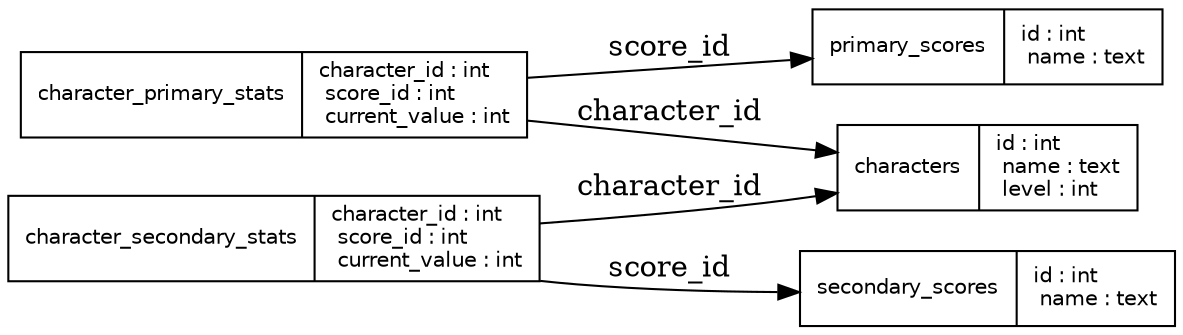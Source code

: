 
digraph G {
    rankdir=LR;
    node [shape=record, fontname=Helvetica, fontsize=10];

    characters [label="{ characters | id : int\l name : text\l level : int\l }"];
    primary_scores [label="{ primary_scores | id : int\l name : text\l }"];
    secondary_scores [label="{ secondary_scores | id : int\l name : text\l }"];
    character_primary_stats [label="{ character_primary_stats | character_id : int\l score_id : int\l current_value : int\l }"];
    character_secondary_stats [label="{ character_secondary_stats | character_id : int\l score_id : int\l current_value : int\l }"];

    character_primary_stats -> characters [label="character_id"];
    character_primary_stats -> primary_scores [label="score_id"];
    character_secondary_stats -> characters [label="character_id"];
    character_secondary_stats -> secondary_scores [label="score_id"];
}
